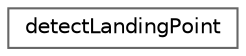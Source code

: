 digraph "クラス階層図"
{
 // LATEX_PDF_SIZE
  bgcolor="transparent";
  edge [fontname=Helvetica,fontsize=10,labelfontname=Helvetica,labelfontsize=10];
  node [fontname=Helvetica,fontsize=10,shape=box,height=0.2,width=0.4];
  rankdir="LR";
  Node0 [id="Node000000",label="detectLandingPoint",height=0.2,width=0.4,color="grey40", fillcolor="white", style="filled",URL="$classdetect_landing_point.html",tooltip=" "];
}
